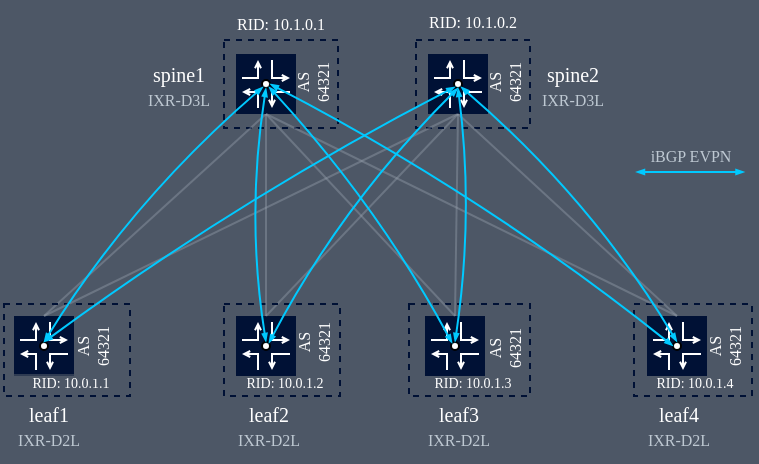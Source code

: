 <mxfile version="21.6.9" type="github">
  <diagram name="overlay ibgp evpn" id="vQ_CZGtZjFFo7zD5n146">
    <mxGraphModel dx="638" dy="346" grid="0" gridSize="2" guides="1" tooltips="1" connect="1" arrows="1" fold="1" page="1" pageScale="1" pageWidth="827" pageHeight="1169" background="#4D5766" math="0" shadow="0">
      <root>
        <mxCell id="mwT0r1Xhh7UKhmQyr-0J-0" />
        <mxCell id="mwT0r1Xhh7UKhmQyr-0J-1" parent="mwT0r1Xhh7UKhmQyr-0J-0" />
        <mxCell id="mwT0r1Xhh7UKhmQyr-0J-66" value="&lt;font face=&quot;Fira Code&quot; data-font-src=&quot;https://fonts.googleapis.com/css?family=Fira+Code&quot;&gt;AS 64321&lt;/font&gt;" style="rounded=0;whiteSpace=wrap;html=1;dashed=1;fillColor=#4D5766;fontFamily=Manrope;fontSource=https%3A%2F%2Ffonts.googleapis.com%2Fcss%3Ffamily%3DManrope;fontSize=8;fontColor=#FFFFFF;strokeColor=none;rotation=-90;" parent="mwT0r1Xhh7UKhmQyr-0J-1" vertex="1">
          <mxGeometry x="531" y="415" width="33" height="8" as="geometry" />
        </mxCell>
        <mxCell id="97hnSNOYw0HHCOYGKAI5-13" value="&lt;div style=&quot;font-size: 7px;&quot;&gt;&lt;div style=&quot;text-align: left&quot;&gt;&lt;span style=&quot;color: rgb(255 , 255 , 255)&quot;&gt;RID&lt;/span&gt;&lt;span style=&quot;color: rgb(255 , 255 , 255)&quot;&gt;: 10.0.1.3&lt;/span&gt;&lt;/div&gt;&lt;/div&gt;" style="text;html=1;align=center;verticalAlign=middle;resizable=0;points=[];autosize=1;fontSize=8;fontFamily=Fira Code;fontColor=#001135;fontSource=https%3A%2F%2Ffonts.googleapis.com%2Fcss%3Ffamily%3DFira%2BCode;connectable=0;rotation=0;fillColor=#4D5766;opacity=60;spacing=-3;" parent="mwT0r1Xhh7UKhmQyr-0J-1" vertex="1">
          <mxGeometry x="499.5" y="432" width="63" height="10" as="geometry" />
        </mxCell>
        <mxCell id="mwT0r1Xhh7UKhmQyr-0J-44" value="" style="rounded=0;whiteSpace=wrap;html=1;fontFamily=Manrope;fontSize=8;fontSource=https%3A%2F%2Ffonts.googleapis.com%2Fcss%3Ffamily%3DManrope;connectable=0;allowArrows=0;fillColor=none;dashed=1;strokeColor=#001135;" parent="mwT0r1Xhh7UKhmQyr-0J-1" vertex="1">
          <mxGeometry x="499.5" y="397" width="60.5" height="46" as="geometry" />
        </mxCell>
        <mxCell id="mwT0r1Xhh7UKhmQyr-0J-51" value="" style="group" parent="mwT0r1Xhh7UKhmQyr-0J-1" vertex="1" connectable="0">
          <mxGeometry x="507.5" y="403" width="30" height="30" as="geometry" />
        </mxCell>
        <mxCell id="mwT0r1Xhh7UKhmQyr-0J-52" value="" style="whiteSpace=wrap;html=1;aspect=fixed;fillColor=#001135;strokeColor=none;connectable=1;allowArrows=1;fontFamily=Manrope;fontSource=https%3A%2F%2Ffonts.googleapis.com%2Fcss%3Ffamily%3DManrope;" parent="mwT0r1Xhh7UKhmQyr-0J-51" vertex="1">
          <mxGeometry width="30" height="30" as="geometry" />
        </mxCell>
        <mxCell id="mwT0r1Xhh7UKhmQyr-0J-53" value="" style="endArrow=open;html=1;edgeStyle=orthogonalEdgeStyle;rounded=0;endFill=0;startSize=6;endSize=2;strokeColor=#FFFFFF;fontFamily=Manrope;fontSource=https%3A%2F%2Ffonts.googleapis.com%2Fcss%3Ffamily%3DManrope;" parent="mwT0r1Xhh7UKhmQyr-0J-51" edge="1">
          <mxGeometry width="50" height="50" as="geometry">
            <mxPoint x="3" y="12" as="sourcePoint" />
            <mxPoint x="11" y="3" as="targetPoint" />
            <Array as="points">
              <mxPoint x="11" y="12" />
            </Array>
          </mxGeometry>
        </mxCell>
        <mxCell id="mwT0r1Xhh7UKhmQyr-0J-54" value="" style="endArrow=open;html=1;edgeStyle=orthogonalEdgeStyle;rounded=0;endFill=0;startSize=6;endSize=2;strokeColor=#FFFFFF;fontFamily=Manrope;fontSource=https%3A%2F%2Ffonts.googleapis.com%2Fcss%3Ffamily%3DManrope;" parent="mwT0r1Xhh7UKhmQyr-0J-51" edge="1">
          <mxGeometry width="50" height="50" as="geometry">
            <mxPoint x="11" y="27" as="sourcePoint" />
            <mxPoint x="3" y="19" as="targetPoint" />
            <Array as="points">
              <mxPoint x="11" y="19" />
            </Array>
          </mxGeometry>
        </mxCell>
        <mxCell id="mwT0r1Xhh7UKhmQyr-0J-55" value="" style="endArrow=open;html=1;edgeStyle=orthogonalEdgeStyle;rounded=0;endFill=0;startSize=6;endSize=2;strokeColor=#FFFFFF;fontFamily=Manrope;fontSource=https%3A%2F%2Ffonts.googleapis.com%2Fcss%3Ffamily%3DManrope;" parent="mwT0r1Xhh7UKhmQyr-0J-51" edge="1">
          <mxGeometry width="50" height="50" as="geometry">
            <mxPoint x="18" y="3" as="sourcePoint" />
            <mxPoint x="27" y="12" as="targetPoint" />
            <Array as="points">
              <mxPoint x="18" y="12" />
            </Array>
          </mxGeometry>
        </mxCell>
        <mxCell id="mwT0r1Xhh7UKhmQyr-0J-56" value="" style="endArrow=open;html=1;edgeStyle=orthogonalEdgeStyle;rounded=0;endFill=0;startSize=6;endSize=2;strokeColor=#FFFFFF;fontFamily=Manrope;fontSource=https%3A%2F%2Ffonts.googleapis.com%2Fcss%3Ffamily%3DManrope;" parent="mwT0r1Xhh7UKhmQyr-0J-51" edge="1">
          <mxGeometry width="50" height="50" as="geometry">
            <mxPoint x="27" y="19" as="sourcePoint" />
            <mxPoint x="18" y="27" as="targetPoint" />
            <Array as="points">
              <mxPoint x="18" y="19" />
            </Array>
          </mxGeometry>
        </mxCell>
        <mxCell id="97hnSNOYw0HHCOYGKAI5-4" value="" style="ellipse;whiteSpace=wrap;html=1;" parent="mwT0r1Xhh7UKhmQyr-0J-51" vertex="1">
          <mxGeometry x="13" y="13" width="4" height="4" as="geometry" />
        </mxCell>
        <mxCell id="mwT0r1Xhh7UKhmQyr-0J-15" value="" style="group;fontFamily=Manrope;fontSource=https%3A%2F%2Ffonts.googleapis.com%2Fcss%3Ffamily%3DManrope;" parent="mwT0r1Xhh7UKhmQyr-0J-1" vertex="1" connectable="0">
          <mxGeometry x="413" y="403" width="55" height="38" as="geometry" />
        </mxCell>
        <mxCell id="97hnSNOYw0HHCOYGKAI5-7" value="&lt;div style=&quot;font-size: 7px;&quot;&gt;&lt;div style=&quot;text-align: left&quot;&gt;&lt;span style=&quot;color: rgb(255 , 255 , 255)&quot;&gt;RID&lt;/span&gt;&lt;span style=&quot;color: rgb(255 , 255 , 255)&quot;&gt;: 10.0.1.2&lt;/span&gt;&lt;/div&gt;&lt;/div&gt;" style="text;html=1;align=center;verticalAlign=middle;resizable=0;points=[];autosize=1;fontSize=8;fontFamily=Fira Code;fontColor=#001135;fontSource=https%3A%2F%2Ffonts.googleapis.com%2Fcss%3Ffamily%3DFira%2BCode;connectable=0;rotation=0;fillColor=#4D5766;opacity=60;spacing=-3;" parent="mwT0r1Xhh7UKhmQyr-0J-15" vertex="1">
          <mxGeometry x="-8" y="29" width="63" height="10" as="geometry" />
        </mxCell>
        <mxCell id="mwT0r1Xhh7UKhmQyr-0J-16" value="" style="whiteSpace=wrap;html=1;aspect=fixed;fillColor=#001135;strokeColor=none;connectable=1;allowArrows=1;fontFamily=Manrope;fontSource=https%3A%2F%2Ffonts.googleapis.com%2Fcss%3Ffamily%3DManrope;" parent="mwT0r1Xhh7UKhmQyr-0J-15" vertex="1">
          <mxGeometry width="30" height="30" as="geometry" />
        </mxCell>
        <mxCell id="mwT0r1Xhh7UKhmQyr-0J-17" value="" style="endArrow=open;html=1;edgeStyle=orthogonalEdgeStyle;rounded=0;endFill=0;startSize=6;endSize=2;strokeColor=#FFFFFF;fontFamily=Manrope;fontSource=https%3A%2F%2Ffonts.googleapis.com%2Fcss%3Ffamily%3DManrope;" parent="mwT0r1Xhh7UKhmQyr-0J-15" edge="1">
          <mxGeometry width="50" height="50" relative="1" as="geometry">
            <mxPoint x="3" y="12" as="sourcePoint" />
            <mxPoint x="11" y="3" as="targetPoint" />
            <Array as="points">
              <mxPoint x="11" y="12" />
            </Array>
          </mxGeometry>
        </mxCell>
        <mxCell id="mwT0r1Xhh7UKhmQyr-0J-18" value="" style="endArrow=open;html=1;edgeStyle=orthogonalEdgeStyle;rounded=0;endFill=0;startSize=6;endSize=2;strokeColor=#FFFFFF;fontFamily=Manrope;fontSource=https%3A%2F%2Ffonts.googleapis.com%2Fcss%3Ffamily%3DManrope;" parent="mwT0r1Xhh7UKhmQyr-0J-15" edge="1">
          <mxGeometry width="50" height="50" relative="1" as="geometry">
            <mxPoint x="11" y="27" as="sourcePoint" />
            <mxPoint x="3" y="19" as="targetPoint" />
            <Array as="points">
              <mxPoint x="11" y="19" />
            </Array>
          </mxGeometry>
        </mxCell>
        <mxCell id="mwT0r1Xhh7UKhmQyr-0J-19" value="" style="endArrow=open;html=1;edgeStyle=orthogonalEdgeStyle;rounded=0;endFill=0;startSize=6;endSize=2;strokeColor=#FFFFFF;fontFamily=Manrope;fontSource=https%3A%2F%2Ffonts.googleapis.com%2Fcss%3Ffamily%3DManrope;" parent="mwT0r1Xhh7UKhmQyr-0J-15" edge="1">
          <mxGeometry width="50" height="50" relative="1" as="geometry">
            <mxPoint x="18" y="3" as="sourcePoint" />
            <mxPoint x="27" y="12" as="targetPoint" />
            <Array as="points">
              <mxPoint x="18" y="12" />
            </Array>
          </mxGeometry>
        </mxCell>
        <mxCell id="mwT0r1Xhh7UKhmQyr-0J-20" value="" style="endArrow=open;html=1;edgeStyle=orthogonalEdgeStyle;rounded=0;endFill=0;startSize=6;endSize=2;strokeColor=#FFFFFF;fontFamily=Manrope;fontSource=https%3A%2F%2Ffonts.googleapis.com%2Fcss%3Ffamily%3DManrope;" parent="mwT0r1Xhh7UKhmQyr-0J-15" edge="1">
          <mxGeometry width="50" height="50" relative="1" as="geometry">
            <mxPoint x="27" y="19" as="sourcePoint" />
            <mxPoint x="18" y="27" as="targetPoint" />
            <Array as="points">
              <mxPoint x="18" y="19" />
            </Array>
          </mxGeometry>
        </mxCell>
        <mxCell id="97hnSNOYw0HHCOYGKAI5-3" value="" style="ellipse;whiteSpace=wrap;html=1;" parent="mwT0r1Xhh7UKhmQyr-0J-15" vertex="1">
          <mxGeometry x="13" y="13" width="4" height="4" as="geometry" />
        </mxCell>
        <mxCell id="mwT0r1Xhh7UKhmQyr-0J-21" value="" style="group" parent="mwT0r1Xhh7UKhmQyr-0J-1" vertex="1" connectable="0">
          <mxGeometry x="302" y="403" width="64" height="42" as="geometry" />
        </mxCell>
        <mxCell id="mwT0r1Xhh7UKhmQyr-0J-22" value="" style="whiteSpace=wrap;html=1;aspect=fixed;fillColor=#001135;strokeColor=none;connectable=1;allowArrows=1;fontFamily=Manrope;fontSource=https%3A%2F%2Ffonts.googleapis.com%2Fcss%3Ffamily%3DManrope;" parent="mwT0r1Xhh7UKhmQyr-0J-21" vertex="1">
          <mxGeometry width="30" height="30" as="geometry" />
        </mxCell>
        <mxCell id="mwT0r1Xhh7UKhmQyr-0J-63" value="&lt;div style=&quot;font-size: 7px;&quot;&gt;&lt;div style=&quot;text-align: left&quot;&gt;&lt;span style=&quot;color: rgb(255 , 255 , 255)&quot;&gt;RID&lt;/span&gt;&lt;span style=&quot;color: rgb(255 , 255 , 255)&quot;&gt;: 10.0.1.1&lt;/span&gt;&lt;/div&gt;&lt;/div&gt;" style="text;html=1;align=center;verticalAlign=middle;resizable=0;points=[];autosize=1;fontSize=8;fontFamily=Fira Code;fontColor=#001135;fontSource=https%3A%2F%2Ffonts.googleapis.com%2Fcss%3Ffamily%3DFira%2BCode;connectable=0;rotation=0;fillColor=#4D5766;opacity=60;spacing=-3;" parent="mwT0r1Xhh7UKhmQyr-0J-21" vertex="1">
          <mxGeometry x="-4" y="29" width="63" height="10" as="geometry" />
        </mxCell>
        <mxCell id="mwT0r1Xhh7UKhmQyr-0J-23" value="" style="endArrow=open;html=1;edgeStyle=orthogonalEdgeStyle;rounded=0;endFill=0;startSize=6;endSize=2;strokeColor=#FFFFFF;fontFamily=Manrope;fontSource=https%3A%2F%2Ffonts.googleapis.com%2Fcss%3Ffamily%3DManrope;" parent="mwT0r1Xhh7UKhmQyr-0J-21" edge="1">
          <mxGeometry width="50" height="50" as="geometry">
            <mxPoint x="3" y="12" as="sourcePoint" />
            <mxPoint x="11" y="3" as="targetPoint" />
            <Array as="points">
              <mxPoint x="11" y="12" />
            </Array>
          </mxGeometry>
        </mxCell>
        <mxCell id="mwT0r1Xhh7UKhmQyr-0J-24" value="" style="endArrow=open;html=1;edgeStyle=orthogonalEdgeStyle;rounded=0;endFill=0;startSize=6;endSize=2;strokeColor=#FFFFFF;fontFamily=Manrope;fontSource=https%3A%2F%2Ffonts.googleapis.com%2Fcss%3Ffamily%3DManrope;" parent="mwT0r1Xhh7UKhmQyr-0J-21" edge="1">
          <mxGeometry width="50" height="50" as="geometry">
            <mxPoint x="11" y="27" as="sourcePoint" />
            <mxPoint x="3" y="19" as="targetPoint" />
            <Array as="points">
              <mxPoint x="11" y="19" />
            </Array>
          </mxGeometry>
        </mxCell>
        <mxCell id="mwT0r1Xhh7UKhmQyr-0J-25" value="" style="endArrow=open;html=1;edgeStyle=orthogonalEdgeStyle;rounded=0;endFill=0;startSize=6;endSize=2;strokeColor=#FFFFFF;fontFamily=Manrope;fontSource=https%3A%2F%2Ffonts.googleapis.com%2Fcss%3Ffamily%3DManrope;" parent="mwT0r1Xhh7UKhmQyr-0J-21" edge="1">
          <mxGeometry width="50" height="50" as="geometry">
            <mxPoint x="18" y="3" as="sourcePoint" />
            <mxPoint x="27" y="12" as="targetPoint" />
            <Array as="points">
              <mxPoint x="18" y="12" />
            </Array>
          </mxGeometry>
        </mxCell>
        <mxCell id="mwT0r1Xhh7UKhmQyr-0J-26" value="" style="endArrow=open;html=1;edgeStyle=orthogonalEdgeStyle;rounded=0;endFill=0;startSize=6;endSize=2;strokeColor=#FFFFFF;fontFamily=Manrope;fontSource=https%3A%2F%2Ffonts.googleapis.com%2Fcss%3Ffamily%3DManrope;" parent="mwT0r1Xhh7UKhmQyr-0J-21" edge="1">
          <mxGeometry width="50" height="50" as="geometry">
            <mxPoint x="27" y="19" as="sourcePoint" />
            <mxPoint x="18" y="27" as="targetPoint" />
            <Array as="points">
              <mxPoint x="18" y="19" />
            </Array>
          </mxGeometry>
        </mxCell>
        <mxCell id="97hnSNOYw0HHCOYGKAI5-1" value="" style="ellipse;whiteSpace=wrap;html=1;" parent="mwT0r1Xhh7UKhmQyr-0J-21" vertex="1">
          <mxGeometry x="13" y="13" width="4" height="4" as="geometry" />
        </mxCell>
        <mxCell id="mwT0r1Xhh7UKhmQyr-0J-41" value="&lt;div style=&quot;text-align: left ; font-size: 8px&quot;&gt;&lt;span style=&quot;color: rgb(255 , 255 , 255)&quot;&gt;RID&lt;/span&gt;&lt;span style=&quot;color: rgb(255 , 255 , 255)&quot;&gt;: 10.1.0.2&lt;/span&gt;&lt;/div&gt;" style="text;html=1;align=center;verticalAlign=middle;resizable=0;points=[];autosize=1;fontSize=8;fontFamily=Fira Code;fontColor=#001135;fontSource=https%3A%2F%2Ffonts.googleapis.com%2Fcss%3Ffamily%3DFira%2BCode;connectable=0;rotation=0;fillColor=#4D5766;opacity=60;" parent="mwT0r1Xhh7UKhmQyr-0J-1" vertex="1">
          <mxGeometry x="491" y="245" width="80" height="22" as="geometry" />
        </mxCell>
        <mxCell id="mwT0r1Xhh7UKhmQyr-0J-31" value="&lt;div style=&quot;text-align: left ; font-size: 8px&quot;&gt;&lt;span style=&quot;color: rgb(255 , 255 , 255)&quot;&gt;RID&lt;/span&gt;&lt;span style=&quot;color: rgb(255 , 255 , 255)&quot;&gt;: 10.1.0.1&lt;/span&gt;&lt;/div&gt;" style="text;html=1;align=center;verticalAlign=middle;resizable=0;points=[];autosize=1;fontSize=8;fontFamily=Fira Code;fontColor=#001135;fontSource=https%3A%2F%2Ffonts.googleapis.com%2Fcss%3Ffamily%3DFira%2BCode;connectable=0;rotation=0;fillColor=#4D5766;opacity=60;" parent="mwT0r1Xhh7UKhmQyr-0J-1" vertex="1">
          <mxGeometry x="395" y="246" width="80" height="22" as="geometry" />
        </mxCell>
        <mxCell id="97hnSNOYw0HHCOYGKAI5-14" value="&lt;div style=&quot;font-size: 7px;&quot;&gt;&lt;div style=&quot;text-align: left&quot;&gt;&lt;span style=&quot;color: rgb(255 , 255 , 255)&quot;&gt;RID&lt;/span&gt;&lt;span style=&quot;color: rgb(255 , 255 , 255)&quot;&gt;: 10.0.1.4&lt;/span&gt;&lt;/div&gt;&lt;/div&gt;" style="text;html=1;align=center;verticalAlign=middle;resizable=0;points=[];autosize=1;fontSize=8;fontFamily=Fira Code;fontColor=#001135;fontSource=https%3A%2F%2Ffonts.googleapis.com%2Fcss%3Ffamily%3DFira%2BCode;connectable=0;rotation=0;fillColor=#4D5766;opacity=60;spacing=-3;" parent="mwT0r1Xhh7UKhmQyr-0J-1" vertex="1">
          <mxGeometry x="610.5" y="432" width="63" height="10" as="geometry" />
        </mxCell>
        <mxCell id="mwT0r1Xhh7UKhmQyr-0J-2" style="rounded=0;orthogonalLoop=1;jettySize=auto;html=1;exitX=0.5;exitY=0;exitDx=0;exitDy=0;entryX=0.5;entryY=1;entryDx=0;entryDy=0;startSize=6;endArrow=none;endFill=0;endSize=2;fontFamily=Manrope;fontSize=8;strokeColor=#98A2AE;fontSource=https%3A%2F%2Ffonts.googleapis.com%2Fcss%3Ffamily%3DManrope;opacity=40;" parent="mwT0r1Xhh7UKhmQyr-0J-1" source="mwT0r1Xhh7UKhmQyr-0J-16" target="mwT0r1Xhh7UKhmQyr-0J-34" edge="1">
          <mxGeometry relative="1" as="geometry">
            <mxPoint x="484" y="427" as="sourcePoint" />
            <mxPoint x="484" y="326" as="targetPoint" />
          </mxGeometry>
        </mxCell>
        <mxCell id="mwT0r1Xhh7UKhmQyr-0J-3" value="" style="rounded=0;whiteSpace=wrap;html=1;fontFamily=Manrope;fontSize=8;fontSource=https%3A%2F%2Ffonts.googleapis.com%2Fcss%3Ffamily%3DManrope;connectable=0;allowArrows=0;fillColor=none;dashed=1;strokeColor=#001135;" parent="mwT0r1Xhh7UKhmQyr-0J-1" vertex="1">
          <mxGeometry x="407" y="397" width="58" height="46" as="geometry" />
        </mxCell>
        <mxCell id="mwT0r1Xhh7UKhmQyr-0J-4" value="" style="rounded=0;whiteSpace=wrap;html=1;fontFamily=Manrope;fontSize=8;fontSource=https%3A%2F%2Ffonts.googleapis.com%2Fcss%3Ffamily%3DManrope;connectable=0;allowArrows=0;fillColor=none;dashed=1;strokeColor=#001135;" parent="mwT0r1Xhh7UKhmQyr-0J-1" vertex="1">
          <mxGeometry x="407" y="265" width="57" height="44" as="geometry" />
        </mxCell>
        <mxCell id="mwT0r1Xhh7UKhmQyr-0J-5" style="rounded=0;orthogonalLoop=1;jettySize=auto;html=1;exitX=0.5;exitY=0;exitDx=0;exitDy=0;startSize=6;endArrow=none;endFill=0;endSize=2;fontFamily=Manrope;fontSize=8;strokeColor=#98A2AE;fontSource=https%3A%2F%2Ffonts.googleapis.com%2Fcss%3Ffamily%3DManrope;entryX=0.5;entryY=1;entryDx=0;entryDy=0;opacity=40;" parent="mwT0r1Xhh7UKhmQyr-0J-1" source="mwT0r1Xhh7UKhmQyr-0J-22" target="mwT0r1Xhh7UKhmQyr-0J-7" edge="1">
          <mxGeometry relative="1" as="geometry">
            <mxPoint x="317" y="326" as="sourcePoint" />
            <mxPoint x="354" y="302" as="targetPoint" />
          </mxGeometry>
        </mxCell>
        <mxCell id="mwT0r1Xhh7UKhmQyr-0J-6" value="" style="group;fontFamily=Manrope;fontSource=https%3A%2F%2Ffonts.googleapis.com%2Fcss%3Ffamily%3DManrope;" parent="mwT0r1Xhh7UKhmQyr-0J-1" vertex="1" connectable="0">
          <mxGeometry x="413" y="272" width="30" height="30" as="geometry" />
        </mxCell>
        <mxCell id="mwT0r1Xhh7UKhmQyr-0J-7" value="" style="whiteSpace=wrap;html=1;aspect=fixed;fillColor=#001135;strokeColor=none;connectable=1;allowArrows=1;fontFamily=Manrope;fontSource=https%3A%2F%2Ffonts.googleapis.com%2Fcss%3Ffamily%3DManrope;" parent="mwT0r1Xhh7UKhmQyr-0J-6" vertex="1">
          <mxGeometry width="30" height="30" as="geometry" />
        </mxCell>
        <mxCell id="mwT0r1Xhh7UKhmQyr-0J-8" value="" style="endArrow=open;html=1;edgeStyle=orthogonalEdgeStyle;rounded=0;endFill=0;startSize=6;endSize=2;strokeColor=#FFFFFF;fontFamily=Manrope;fontSource=https%3A%2F%2Ffonts.googleapis.com%2Fcss%3Ffamily%3DManrope;" parent="mwT0r1Xhh7UKhmQyr-0J-6" edge="1">
          <mxGeometry width="50" height="50" relative="1" as="geometry">
            <mxPoint x="3" y="12" as="sourcePoint" />
            <mxPoint x="11" y="3" as="targetPoint" />
            <Array as="points">
              <mxPoint x="11" y="12" />
            </Array>
          </mxGeometry>
        </mxCell>
        <mxCell id="mwT0r1Xhh7UKhmQyr-0J-9" value="" style="endArrow=open;html=1;edgeStyle=orthogonalEdgeStyle;rounded=0;endFill=0;startSize=6;endSize=2;strokeColor=#FFFFFF;fontFamily=Manrope;fontSource=https%3A%2F%2Ffonts.googleapis.com%2Fcss%3Ffamily%3DManrope;" parent="mwT0r1Xhh7UKhmQyr-0J-6" edge="1">
          <mxGeometry width="50" height="50" relative="1" as="geometry">
            <mxPoint x="11" y="27" as="sourcePoint" />
            <mxPoint x="3" y="19" as="targetPoint" />
            <Array as="points">
              <mxPoint x="11" y="19" />
            </Array>
          </mxGeometry>
        </mxCell>
        <mxCell id="mwT0r1Xhh7UKhmQyr-0J-10" value="" style="endArrow=open;html=1;edgeStyle=orthogonalEdgeStyle;rounded=0;endFill=0;startSize=6;endSize=2;strokeColor=#FFFFFF;fontFamily=Manrope;fontSource=https%3A%2F%2Ffonts.googleapis.com%2Fcss%3Ffamily%3DManrope;" parent="mwT0r1Xhh7UKhmQyr-0J-6" edge="1">
          <mxGeometry width="50" height="50" relative="1" as="geometry">
            <mxPoint x="18" y="3" as="sourcePoint" />
            <mxPoint x="27" y="12" as="targetPoint" />
            <Array as="points">
              <mxPoint x="18" y="12" />
            </Array>
          </mxGeometry>
        </mxCell>
        <mxCell id="mwT0r1Xhh7UKhmQyr-0J-11" value="" style="endArrow=open;html=1;edgeStyle=orthogonalEdgeStyle;rounded=0;endFill=0;startSize=6;endSize=2;strokeColor=#FFFFFF;fontFamily=Manrope;fontSource=https%3A%2F%2Ffonts.googleapis.com%2Fcss%3Ffamily%3DManrope;" parent="mwT0r1Xhh7UKhmQyr-0J-6" edge="1">
          <mxGeometry width="50" height="50" relative="1" as="geometry">
            <mxPoint x="27" y="19" as="sourcePoint" />
            <mxPoint x="18" y="27" as="targetPoint" />
            <Array as="points">
              <mxPoint x="18" y="19" />
            </Array>
          </mxGeometry>
        </mxCell>
        <mxCell id="97hnSNOYw0HHCOYGKAI5-0" value="" style="ellipse;whiteSpace=wrap;html=1;" parent="mwT0r1Xhh7UKhmQyr-0J-6" vertex="1">
          <mxGeometry x="13" y="13" width="4" height="4" as="geometry" />
        </mxCell>
        <mxCell id="mwT0r1Xhh7UKhmQyr-0J-12" style="rounded=0;orthogonalLoop=1;jettySize=auto;html=1;exitX=0.5;exitY=0;exitDx=0;exitDy=0;entryX=0.5;entryY=1;entryDx=0;entryDy=0;startSize=6;endArrow=none;endFill=0;endSize=2;fontFamily=Manrope;fontSize=8;strokeColor=#98A2AE;fontSource=https%3A%2F%2Ffonts.googleapis.com%2Fcss%3Ffamily%3DManrope;opacity=40;" parent="mwT0r1Xhh7UKhmQyr-0J-1" source="mwT0r1Xhh7UKhmQyr-0J-16" target="mwT0r1Xhh7UKhmQyr-0J-7" edge="1">
          <mxGeometry relative="1" as="geometry">
            <mxPoint x="319" y="328" as="sourcePoint" />
            <mxPoint x="341" y="304" as="targetPoint" />
          </mxGeometry>
        </mxCell>
        <mxCell id="mwT0r1Xhh7UKhmQyr-0J-13" value="&lt;font&gt;leaf1&lt;br&gt;&lt;font style=&quot;font-size: 8px&quot; color=&quot;#bec8d2&quot;&gt;IXR-D2L&lt;/font&gt;&lt;br&gt;&lt;/font&gt;" style="text;html=1;align=center;verticalAlign=middle;resizable=0;points=[];autosize=1;fontSize=10;fontFamily=Manrope;fontStyle=0;fontColor=#FFFFFF;" parent="mwT0r1Xhh7UKhmQyr-0J-1" vertex="1">
          <mxGeometry x="295" y="440" width="47" height="36" as="geometry" />
        </mxCell>
        <mxCell id="mwT0r1Xhh7UKhmQyr-0J-14" value="" style="rounded=0;whiteSpace=wrap;html=1;fontFamily=Manrope;fontSize=8;fontSource=https%3A%2F%2Ffonts.googleapis.com%2Fcss%3Ffamily%3DManrope;connectable=0;allowArrows=0;fillColor=none;dashed=1;strokeColor=#001135;" parent="mwT0r1Xhh7UKhmQyr-0J-1" vertex="1">
          <mxGeometry x="297" y="397" width="63" height="46" as="geometry" />
        </mxCell>
        <mxCell id="mwT0r1Xhh7UKhmQyr-0J-27" value="&lt;font face=&quot;Fira Code&quot; data-font-src=&quot;https://fonts.googleapis.com/css?family=Fira+Code&quot;&gt;AS 64321&lt;/font&gt;" style="rounded=0;whiteSpace=wrap;html=1;dashed=1;fillColor=#4D5766;fontFamily=Manrope;fontSource=https%3A%2F%2Ffonts.googleapis.com%2Fcss%3Ffamily%3DManrope;fontSize=8;fontColor=#FFFFFF;strokeColor=none;rotation=-90;" parent="mwT0r1Xhh7UKhmQyr-0J-1" vertex="1">
          <mxGeometry x="325" y="414" width="33" height="8" as="geometry" />
        </mxCell>
        <mxCell id="mwT0r1Xhh7UKhmQyr-0J-28" value="&lt;font face=&quot;Fira Code&quot; data-font-src=&quot;https://fonts.googleapis.com/css?family=Fira+Code&quot;&gt;AS 64321&lt;/font&gt;" style="rounded=0;whiteSpace=wrap;html=1;dashed=1;fillColor=#4D5766;fontFamily=Manrope;fontSource=https%3A%2F%2Ffonts.googleapis.com%2Fcss%3Ffamily%3DManrope;fontSize=8;fontColor=#FFFFFF;strokeColor=none;rotation=-90;" parent="mwT0r1Xhh7UKhmQyr-0J-1" vertex="1">
          <mxGeometry x="435" y="282" width="33" height="8" as="geometry" />
        </mxCell>
        <mxCell id="mwT0r1Xhh7UKhmQyr-0J-29" value="&lt;font&gt;leaf2&lt;br&gt;&lt;font style=&quot;font-size: 8px&quot; color=&quot;#bec8d2&quot;&gt;IXR-D2L&lt;/font&gt;&lt;br&gt;&lt;/font&gt;" style="text;html=1;align=center;verticalAlign=middle;resizable=0;points=[];autosize=1;fontSize=10;fontFamily=Manrope;fontStyle=0;fontColor=#FFFFFF;" parent="mwT0r1Xhh7UKhmQyr-0J-1" vertex="1">
          <mxGeometry x="405" y="440" width="47" height="36" as="geometry" />
        </mxCell>
        <mxCell id="mwT0r1Xhh7UKhmQyr-0J-30" value="&lt;font&gt;spine1&lt;br&gt;&lt;span style=&quot;color: rgb(190 , 200 , 210)&quot;&gt;&lt;font style=&quot;font-size: 8px&quot;&gt;IXR-D3L&lt;/font&gt;&lt;/span&gt;&lt;br&gt;&lt;/font&gt;" style="text;html=1;align=center;verticalAlign=middle;resizable=0;points=[];autosize=1;fontSize=10;fontFamily=Manrope;fontStyle=0;fontColor=#FFFFFF;connectable=0;" parent="mwT0r1Xhh7UKhmQyr-0J-1" vertex="1">
          <mxGeometry x="360" y="270" width="47" height="36" as="geometry" />
        </mxCell>
        <mxCell id="mwT0r1Xhh7UKhmQyr-0J-32" value="" style="rounded=0;whiteSpace=wrap;html=1;fontFamily=Manrope;fontSize=8;fontSource=https%3A%2F%2Ffonts.googleapis.com%2Fcss%3Ffamily%3DManrope;connectable=0;allowArrows=0;fillColor=none;dashed=1;strokeColor=#001135;" parent="mwT0r1Xhh7UKhmQyr-0J-1" vertex="1">
          <mxGeometry x="503" y="265" width="57" height="44" as="geometry" />
        </mxCell>
        <mxCell id="mwT0r1Xhh7UKhmQyr-0J-33" value="" style="group;fontFamily=Manrope;fontSource=https%3A%2F%2Ffonts.googleapis.com%2Fcss%3Ffamily%3DManrope;" parent="mwT0r1Xhh7UKhmQyr-0J-1" vertex="1" connectable="0">
          <mxGeometry x="509" y="272" width="30" height="30" as="geometry" />
        </mxCell>
        <mxCell id="mwT0r1Xhh7UKhmQyr-0J-34" value="" style="whiteSpace=wrap;html=1;aspect=fixed;fillColor=#001135;strokeColor=none;connectable=1;allowArrows=1;fontFamily=Manrope;fontSource=https%3A%2F%2Ffonts.googleapis.com%2Fcss%3Ffamily%3DManrope;" parent="mwT0r1Xhh7UKhmQyr-0J-33" vertex="1">
          <mxGeometry width="30" height="30" as="geometry" />
        </mxCell>
        <mxCell id="mwT0r1Xhh7UKhmQyr-0J-35" value="" style="endArrow=open;html=1;edgeStyle=orthogonalEdgeStyle;rounded=0;endFill=0;startSize=6;endSize=2;strokeColor=#FFFFFF;fontFamily=Manrope;fontSource=https%3A%2F%2Ffonts.googleapis.com%2Fcss%3Ffamily%3DManrope;" parent="mwT0r1Xhh7UKhmQyr-0J-33" edge="1">
          <mxGeometry width="50" height="50" relative="1" as="geometry">
            <mxPoint x="3" y="12" as="sourcePoint" />
            <mxPoint x="11" y="3" as="targetPoint" />
            <Array as="points">
              <mxPoint x="11" y="12" />
            </Array>
          </mxGeometry>
        </mxCell>
        <mxCell id="mwT0r1Xhh7UKhmQyr-0J-36" value="" style="endArrow=open;html=1;edgeStyle=orthogonalEdgeStyle;rounded=0;endFill=0;startSize=6;endSize=2;strokeColor=#FFFFFF;fontFamily=Manrope;fontSource=https%3A%2F%2Ffonts.googleapis.com%2Fcss%3Ffamily%3DManrope;" parent="mwT0r1Xhh7UKhmQyr-0J-33" edge="1">
          <mxGeometry width="50" height="50" relative="1" as="geometry">
            <mxPoint x="11" y="27" as="sourcePoint" />
            <mxPoint x="3" y="19" as="targetPoint" />
            <Array as="points">
              <mxPoint x="11" y="19" />
            </Array>
          </mxGeometry>
        </mxCell>
        <mxCell id="mwT0r1Xhh7UKhmQyr-0J-37" value="" style="endArrow=open;html=1;edgeStyle=orthogonalEdgeStyle;rounded=0;endFill=0;startSize=6;endSize=2;strokeColor=#FFFFFF;fontFamily=Manrope;fontSource=https%3A%2F%2Ffonts.googleapis.com%2Fcss%3Ffamily%3DManrope;" parent="mwT0r1Xhh7UKhmQyr-0J-33" edge="1">
          <mxGeometry width="50" height="50" relative="1" as="geometry">
            <mxPoint x="18" y="3" as="sourcePoint" />
            <mxPoint x="27" y="12" as="targetPoint" />
            <Array as="points">
              <mxPoint x="18" y="12" />
            </Array>
          </mxGeometry>
        </mxCell>
        <mxCell id="mwT0r1Xhh7UKhmQyr-0J-38" value="" style="endArrow=open;html=1;edgeStyle=orthogonalEdgeStyle;rounded=0;endFill=0;startSize=6;endSize=2;strokeColor=#FFFFFF;fontFamily=Manrope;fontSource=https%3A%2F%2Ffonts.googleapis.com%2Fcss%3Ffamily%3DManrope;" parent="mwT0r1Xhh7UKhmQyr-0J-33" edge="1">
          <mxGeometry width="50" height="50" relative="1" as="geometry">
            <mxPoint x="27" y="19" as="sourcePoint" />
            <mxPoint x="18" y="27" as="targetPoint" />
            <Array as="points">
              <mxPoint x="18" y="19" />
            </Array>
          </mxGeometry>
        </mxCell>
        <mxCell id="97hnSNOYw0HHCOYGKAI5-6" value="" style="ellipse;whiteSpace=wrap;html=1;" parent="mwT0r1Xhh7UKhmQyr-0J-33" vertex="1">
          <mxGeometry x="13" y="13" width="4" height="4" as="geometry" />
        </mxCell>
        <mxCell id="mwT0r1Xhh7UKhmQyr-0J-39" value="&lt;font face=&quot;Fira Code&quot; data-font-src=&quot;https://fonts.googleapis.com/css?family=Fira+Code&quot;&gt;AS 64321&lt;/font&gt;" style="rounded=0;whiteSpace=wrap;html=1;dashed=1;fillColor=#4D5766;fontFamily=Manrope;fontSource=https%3A%2F%2Ffonts.googleapis.com%2Fcss%3Ffamily%3DManrope;fontSize=8;fontColor=#FFFFFF;strokeColor=none;rotation=-90;" parent="mwT0r1Xhh7UKhmQyr-0J-1" vertex="1">
          <mxGeometry x="531" y="282" width="33" height="8" as="geometry" />
        </mxCell>
        <mxCell id="mwT0r1Xhh7UKhmQyr-0J-40" value="&lt;font&gt;spine2&lt;br&gt;&lt;span style=&quot;color: rgb(190 , 200 , 210)&quot;&gt;&lt;font style=&quot;font-size: 8px&quot;&gt;IXR-D3L&lt;/font&gt;&lt;/span&gt;&lt;br&gt;&lt;/font&gt;" style="text;html=1;align=center;verticalAlign=middle;resizable=0;points=[];autosize=1;fontSize=10;fontFamily=Manrope;fontStyle=0;fontColor=#FFFFFF;connectable=0;" parent="mwT0r1Xhh7UKhmQyr-0J-1" vertex="1">
          <mxGeometry x="556" y="269.5" width="49" height="36" as="geometry" />
        </mxCell>
        <mxCell id="mwT0r1Xhh7UKhmQyr-0J-42" value="" style="rounded=0;whiteSpace=wrap;html=1;fontFamily=Manrope;fontSize=8;fontSource=https%3A%2F%2Ffonts.googleapis.com%2Fcss%3Ffamily%3DManrope;connectable=0;allowArrows=0;fillColor=none;dashed=1;strokeColor=#001135;" parent="mwT0r1Xhh7UKhmQyr-0J-1" vertex="1">
          <mxGeometry x="612" y="397" width="59" height="46" as="geometry" />
        </mxCell>
        <mxCell id="mwT0r1Xhh7UKhmQyr-0J-43" value="&lt;font&gt;leaf3&lt;br&gt;&lt;font style=&quot;font-size: 8px&quot; color=&quot;#bec8d2&quot;&gt;IXR-D2L&lt;/font&gt;&lt;br&gt;&lt;/font&gt;" style="text;html=1;align=center;verticalAlign=middle;resizable=0;points=[];autosize=1;fontSize=10;fontFamily=Manrope;fontStyle=0;fontColor=#FFFFFF;" parent="mwT0r1Xhh7UKhmQyr-0J-1" vertex="1">
          <mxGeometry x="500.5" y="440" width="47" height="36" as="geometry" />
        </mxCell>
        <mxCell id="mwT0r1Xhh7UKhmQyr-0J-45" value="" style="group;fontFamily=Manrope;fontSource=https%3A%2F%2Ffonts.googleapis.com%2Fcss%3Ffamily%3DManrope;" parent="mwT0r1Xhh7UKhmQyr-0J-1" vertex="1" connectable="0">
          <mxGeometry x="618.5" y="403" width="30" height="30" as="geometry" />
        </mxCell>
        <mxCell id="mwT0r1Xhh7UKhmQyr-0J-46" value="" style="whiteSpace=wrap;html=1;aspect=fixed;fillColor=#001135;strokeColor=none;connectable=1;allowArrows=1;fontFamily=Manrope;fontSource=https%3A%2F%2Ffonts.googleapis.com%2Fcss%3Ffamily%3DManrope;" parent="mwT0r1Xhh7UKhmQyr-0J-45" vertex="1">
          <mxGeometry width="30" height="30" as="geometry" />
        </mxCell>
        <mxCell id="mwT0r1Xhh7UKhmQyr-0J-47" value="" style="endArrow=open;html=1;edgeStyle=orthogonalEdgeStyle;rounded=0;endFill=0;startSize=6;endSize=2;strokeColor=#FFFFFF;fontFamily=Manrope;fontSource=https%3A%2F%2Ffonts.googleapis.com%2Fcss%3Ffamily%3DManrope;" parent="mwT0r1Xhh7UKhmQyr-0J-45" edge="1">
          <mxGeometry width="50" height="50" relative="1" as="geometry">
            <mxPoint x="3" y="12" as="sourcePoint" />
            <mxPoint x="11" y="3" as="targetPoint" />
            <Array as="points">
              <mxPoint x="11" y="12" />
            </Array>
          </mxGeometry>
        </mxCell>
        <mxCell id="mwT0r1Xhh7UKhmQyr-0J-48" value="" style="endArrow=open;html=1;edgeStyle=orthogonalEdgeStyle;rounded=0;endFill=0;startSize=6;endSize=2;strokeColor=#FFFFFF;fontFamily=Manrope;fontSource=https%3A%2F%2Ffonts.googleapis.com%2Fcss%3Ffamily%3DManrope;" parent="mwT0r1Xhh7UKhmQyr-0J-45" edge="1">
          <mxGeometry width="50" height="50" relative="1" as="geometry">
            <mxPoint x="11" y="27" as="sourcePoint" />
            <mxPoint x="3" y="19" as="targetPoint" />
            <Array as="points">
              <mxPoint x="11" y="19" />
            </Array>
          </mxGeometry>
        </mxCell>
        <mxCell id="mwT0r1Xhh7UKhmQyr-0J-49" value="" style="endArrow=open;html=1;edgeStyle=orthogonalEdgeStyle;rounded=0;endFill=0;startSize=6;endSize=2;strokeColor=#FFFFFF;fontFamily=Manrope;fontSource=https%3A%2F%2Ffonts.googleapis.com%2Fcss%3Ffamily%3DManrope;" parent="mwT0r1Xhh7UKhmQyr-0J-45" edge="1">
          <mxGeometry width="50" height="50" relative="1" as="geometry">
            <mxPoint x="18" y="3" as="sourcePoint" />
            <mxPoint x="27" y="12" as="targetPoint" />
            <Array as="points">
              <mxPoint x="18" y="12" />
            </Array>
          </mxGeometry>
        </mxCell>
        <mxCell id="mwT0r1Xhh7UKhmQyr-0J-50" value="" style="endArrow=open;html=1;edgeStyle=orthogonalEdgeStyle;rounded=0;endFill=0;startSize=6;endSize=2;strokeColor=#FFFFFF;fontFamily=Manrope;fontSource=https%3A%2F%2Ffonts.googleapis.com%2Fcss%3Ffamily%3DManrope;" parent="mwT0r1Xhh7UKhmQyr-0J-45" edge="1">
          <mxGeometry width="50" height="50" relative="1" as="geometry">
            <mxPoint x="27" y="19" as="sourcePoint" />
            <mxPoint x="18" y="27" as="targetPoint" />
            <Array as="points">
              <mxPoint x="18" y="19" />
            </Array>
          </mxGeometry>
        </mxCell>
        <mxCell id="97hnSNOYw0HHCOYGKAI5-5" value="" style="ellipse;whiteSpace=wrap;html=1;" parent="mwT0r1Xhh7UKhmQyr-0J-45" vertex="1">
          <mxGeometry x="13" y="13" width="4" height="4" as="geometry" />
        </mxCell>
        <mxCell id="mwT0r1Xhh7UKhmQyr-0J-57" value="&lt;font&gt;leaf4&lt;br&gt;&lt;font style=&quot;font-size: 8px&quot; color=&quot;#bec8d2&quot;&gt;IXR-D2L&lt;/font&gt;&lt;br&gt;&lt;/font&gt;" style="text;html=1;align=center;verticalAlign=middle;resizable=0;points=[];autosize=1;fontSize=10;fontFamily=Manrope;fontStyle=0;fontColor=#FFFFFF;" parent="mwT0r1Xhh7UKhmQyr-0J-1" vertex="1">
          <mxGeometry x="610.5" y="440" width="47" height="36" as="geometry" />
        </mxCell>
        <mxCell id="mwT0r1Xhh7UKhmQyr-0J-58" style="rounded=0;orthogonalLoop=1;jettySize=auto;html=1;exitX=0.5;exitY=0;exitDx=0;exitDy=0;entryX=0.5;entryY=1;entryDx=0;entryDy=0;startSize=6;endArrow=none;endFill=0;endSize=2;fontFamily=Manrope;fontSize=8;strokeColor=#98A2AE;fontSource=https%3A%2F%2Ffonts.googleapis.com%2Fcss%3Ffamily%3DManrope;opacity=40;" parent="mwT0r1Xhh7UKhmQyr-0J-1" source="mwT0r1Xhh7UKhmQyr-0J-52" target="mwT0r1Xhh7UKhmQyr-0J-34" edge="1">
          <mxGeometry relative="1" as="geometry">
            <mxPoint x="460" y="407" as="sourcePoint" />
            <mxPoint x="556" y="306" as="targetPoint" />
          </mxGeometry>
        </mxCell>
        <mxCell id="mwT0r1Xhh7UKhmQyr-0J-59" style="rounded=0;orthogonalLoop=1;jettySize=auto;html=1;exitX=0.5;exitY=0;exitDx=0;exitDy=0;entryX=0.5;entryY=1;entryDx=0;entryDy=0;startSize=6;endArrow=none;endFill=0;endSize=2;fontFamily=Manrope;fontSize=8;strokeColor=#98A2AE;fontSource=https%3A%2F%2Ffonts.googleapis.com%2Fcss%3Ffamily%3DManrope;opacity=40;" parent="mwT0r1Xhh7UKhmQyr-0J-1" source="mwT0r1Xhh7UKhmQyr-0J-46" target="mwT0r1Xhh7UKhmQyr-0J-34" edge="1">
          <mxGeometry relative="1" as="geometry">
            <mxPoint x="545.5" y="414" as="sourcePoint" />
            <mxPoint x="547.5" y="313" as="targetPoint" />
          </mxGeometry>
        </mxCell>
        <mxCell id="mwT0r1Xhh7UKhmQyr-0J-60" style="rounded=0;orthogonalLoop=1;jettySize=auto;html=1;startSize=6;endArrow=none;endFill=0;endSize=2;fontFamily=Manrope;fontSize=8;strokeColor=#98A2AE;fontSource=https%3A%2F%2Ffonts.googleapis.com%2Fcss%3Ffamily%3DManrope;entryX=0.5;entryY=1;entryDx=0;entryDy=0;exitX=0.5;exitY=0;exitDx=0;exitDy=0;opacity=40;" parent="mwT0r1Xhh7UKhmQyr-0J-1" source="mwT0r1Xhh7UKhmQyr-0J-22" target="mwT0r1Xhh7UKhmQyr-0J-34" edge="1">
          <mxGeometry relative="1" as="geometry">
            <mxPoint x="358" y="391" as="sourcePoint" />
            <mxPoint x="514" y="325" as="targetPoint" />
          </mxGeometry>
        </mxCell>
        <mxCell id="mwT0r1Xhh7UKhmQyr-0J-61" style="rounded=0;orthogonalLoop=1;jettySize=auto;html=1;exitX=0.5;exitY=0;exitDx=0;exitDy=0;entryX=0.5;entryY=1;entryDx=0;entryDy=0;startSize=6;endArrow=none;endFill=0;endSize=2;fontFamily=Manrope;fontSize=8;strokeColor=#98A2AE;fontSource=https%3A%2F%2Ffonts.googleapis.com%2Fcss%3Ffamily%3DManrope;opacity=40;" parent="mwT0r1Xhh7UKhmQyr-0J-1" source="mwT0r1Xhh7UKhmQyr-0J-46" target="mwT0r1Xhh7UKhmQyr-0J-7" edge="1">
          <mxGeometry relative="1" as="geometry">
            <mxPoint x="648.5" y="358" as="sourcePoint" />
            <mxPoint x="648.5" y="257" as="targetPoint" />
          </mxGeometry>
        </mxCell>
        <mxCell id="mwT0r1Xhh7UKhmQyr-0J-62" style="rounded=0;orthogonalLoop=1;jettySize=auto;html=1;exitX=0.5;exitY=0;exitDx=0;exitDy=0;entryX=0.5;entryY=1;entryDx=0;entryDy=0;startSize=6;endArrow=none;endFill=0;endSize=2;fontFamily=Manrope;fontSize=8;strokeColor=#98A2AE;fontSource=https%3A%2F%2Ffonts.googleapis.com%2Fcss%3Ffamily%3DManrope;opacity=40;" parent="mwT0r1Xhh7UKhmQyr-0J-1" source="mwT0r1Xhh7UKhmQyr-0J-52" target="mwT0r1Xhh7UKhmQyr-0J-7" edge="1">
          <mxGeometry relative="1" as="geometry">
            <mxPoint x="487" y="371" as="sourcePoint" />
            <mxPoint x="487" y="270" as="targetPoint" />
          </mxGeometry>
        </mxCell>
        <mxCell id="mwT0r1Xhh7UKhmQyr-0J-65" value="&lt;font face=&quot;Fira Code&quot; data-font-src=&quot;https://fonts.googleapis.com/css?family=Fira+Code&quot;&gt;AS 64321&lt;/font&gt;" style="rounded=0;whiteSpace=wrap;html=1;dashed=1;fillColor=#4D5766;fontFamily=Manrope;fontSource=https%3A%2F%2Ffonts.googleapis.com%2Fcss%3Ffamily%3DManrope;fontSize=8;fontColor=#FFFFFF;strokeColor=none;rotation=-90;spacing=2;" parent="mwT0r1Xhh7UKhmQyr-0J-1" vertex="1">
          <mxGeometry x="437.5" y="412.5" width="28" height="8" as="geometry" />
        </mxCell>
        <mxCell id="mwT0r1Xhh7UKhmQyr-0J-67" value="&lt;font face=&quot;Fira Code&quot; data-font-src=&quot;https://fonts.googleapis.com/css?family=Fira+Code&quot;&gt;AS 64321&lt;/font&gt;" style="rounded=0;whiteSpace=wrap;html=1;dashed=1;fillColor=#4D5766;fontFamily=Manrope;fontSource=https%3A%2F%2Ffonts.googleapis.com%2Fcss%3Ffamily%3DManrope;fontSize=8;fontColor=#FFFFFF;strokeColor=none;rotation=-90;" parent="mwT0r1Xhh7UKhmQyr-0J-1" vertex="1">
          <mxGeometry x="641" y="414" width="33" height="8" as="geometry" />
        </mxCell>
        <mxCell id="mwT0r1Xhh7UKhmQyr-0J-70" style="orthogonalLoop=1;jettySize=auto;html=1;startSize=2;endArrow=blockThin;endFill=1;endSize=2;fontFamily=Manrope;fontSize=8;fontSource=https%3A%2F%2Ffonts.googleapis.com%2Fcss%3Ffamily%3DManrope;startArrow=blockThin;startFill=1;strokeColor=#00C9FF;entryX=1;entryY=0.5;entryDx=0;entryDy=0;exitX=0;exitY=0.5;exitDx=0;exitDy=0;curved=1;" parent="mwT0r1Xhh7UKhmQyr-0J-1" source="97hnSNOYw0HHCOYGKAI5-5" target="97hnSNOYw0HHCOYGKAI5-0" edge="1">
          <mxGeometry relative="1" as="geometry">
            <mxPoint x="601" y="387" as="sourcePoint" />
            <mxPoint x="472" y="323" as="targetPoint" />
            <Array as="points">
              <mxPoint x="536" y="342" />
            </Array>
          </mxGeometry>
        </mxCell>
        <mxCell id="mwT0r1Xhh7UKhmQyr-0J-71" style="orthogonalLoop=1;jettySize=auto;html=1;startSize=2;endArrow=blockThin;endFill=1;endSize=2;fontFamily=Manrope;fontSize=8;fontSource=https%3A%2F%2Ffonts.googleapis.com%2Fcss%3Ffamily%3DManrope;startArrow=blockThin;startFill=1;strokeColor=#00C9FF;entryX=0.5;entryY=1;entryDx=0;entryDy=0;exitX=0.5;exitY=0;exitDx=0;exitDy=0;curved=1;" parent="mwT0r1Xhh7UKhmQyr-0J-1" source="97hnSNOYw0HHCOYGKAI5-4" target="97hnSNOYw0HHCOYGKAI5-6" edge="1">
          <mxGeometry relative="1" as="geometry">
            <mxPoint x="522" y="386" as="sourcePoint" />
            <mxPoint x="523" y="326" as="targetPoint" />
            <Array as="points">
              <mxPoint x="532" y="352" />
            </Array>
          </mxGeometry>
        </mxCell>
        <mxCell id="mwT0r1Xhh7UKhmQyr-0J-72" value="&lt;div style=&quot;font-size: 8px;&quot;&gt;&lt;font style=&quot;font-size: 8px;&quot;&gt;iBGP EVPN&lt;/font&gt;&lt;/div&gt;" style="text;html=1;align=center;verticalAlign=middle;resizable=0;points=[];autosize=1;fontSize=8;fontFamily=Fira Code;fontSource=https%3A%2F%2Ffonts.googleapis.com%2Fcss%3Ffamily%3DFira%2BCode;connectable=0;rotation=0;fillColor=#4D5766;fontColor=#BEC8D2;spacing=-4;" parent="mwT0r1Xhh7UKhmQyr-0J-1" vertex="1">
          <mxGeometry x="615" y="318" width="49" height="10" as="geometry" />
        </mxCell>
        <mxCell id="mwT0r1Xhh7UKhmQyr-0J-73" style="rounded=0;orthogonalLoop=1;jettySize=auto;html=1;startSize=2;endArrow=blockThin;endFill=1;endSize=2;fontFamily=Manrope;fontSize=8;fontSource=https%3A%2F%2Ffonts.googleapis.com%2Fcss%3Ffamily%3DManrope;startArrow=blockThin;startFill=1;strokeColor=#00C9FF;" parent="mwT0r1Xhh7UKhmQyr-0J-1" edge="1">
          <mxGeometry relative="1" as="geometry">
            <mxPoint x="667.25" y="331" as="sourcePoint" />
            <mxPoint x="613" y="331" as="targetPoint" />
          </mxGeometry>
        </mxCell>
        <mxCell id="mwT0r1Xhh7UKhmQyr-0J-74" style="orthogonalLoop=1;jettySize=auto;html=1;exitX=0.5;exitY=0;exitDx=0;exitDy=0;startSize=2;endArrow=blockThin;endFill=1;endSize=2;fontFamily=Manrope;fontSize=8;strokeColor=#00C9FF;fontSource=https%3A%2F%2Ffonts.googleapis.com%2Fcss%3Ffamily%3DManrope;jumpSize=5;movable=1;resizable=1;rotatable=1;deletable=1;editable=1;locked=0;connectable=1;startArrow=blockThin;startFill=1;entryX=1;entryY=1;entryDx=0;entryDy=0;curved=1;" parent="mwT0r1Xhh7UKhmQyr-0J-1" source="97hnSNOYw0HHCOYGKAI5-5" target="97hnSNOYw0HHCOYGKAI5-6" edge="1">
          <mxGeometry relative="1" as="geometry">
            <mxPoint x="609.5" y="380" as="sourcePoint" />
            <mxPoint x="551.5" y="326.5" as="targetPoint" />
            <Array as="points">
              <mxPoint x="591" y="345" />
            </Array>
          </mxGeometry>
        </mxCell>
        <mxCell id="mwT0r1Xhh7UKhmQyr-0J-78" style="orthogonalLoop=1;jettySize=auto;html=1;startSize=2;endArrow=blockThin;endFill=1;endSize=2;fontFamily=Manrope;fontSize=8;fontSource=https%3A%2F%2Ffonts.googleapis.com%2Fcss%3Ffamily%3DManrope;startArrow=blockThin;startFill=1;strokeColor=#00C9FF;exitX=1;exitY=0;exitDx=0;exitDy=0;entryX=0.5;entryY=1;entryDx=0;entryDy=0;curved=1;" parent="mwT0r1Xhh7UKhmQyr-0J-1" source="97hnSNOYw0HHCOYGKAI5-3" target="97hnSNOYw0HHCOYGKAI5-6" edge="1">
          <mxGeometry relative="1" as="geometry">
            <mxPoint x="443" y="387.5" as="sourcePoint" />
            <mxPoint x="500" y="327" as="targetPoint" />
            <Array as="points">
              <mxPoint x="466" y="347" />
            </Array>
          </mxGeometry>
        </mxCell>
        <mxCell id="mwT0r1Xhh7UKhmQyr-0J-80" style="orthogonalLoop=1;jettySize=auto;html=1;startSize=2;endArrow=blockThin;endFill=1;endSize=2;fontFamily=Manrope;fontSize=8;fontSource=https%3A%2F%2Ffonts.googleapis.com%2Fcss%3Ffamily%3DManrope;startArrow=blockThin;startFill=1;strokeColor=#00C9FF;entryX=1;entryY=1;entryDx=0;entryDy=0;exitX=0;exitY=0;exitDx=0;exitDy=0;curved=1;" parent="mwT0r1Xhh7UKhmQyr-0J-1" source="97hnSNOYw0HHCOYGKAI5-4" target="97hnSNOYw0HHCOYGKAI5-0" edge="1">
          <mxGeometry relative="1" as="geometry">
            <mxPoint x="504" y="384" as="sourcePoint" />
            <mxPoint x="450" y="326.5" as="targetPoint" />
            <Array as="points">
              <mxPoint x="484" y="348" />
            </Array>
          </mxGeometry>
        </mxCell>
        <mxCell id="mwT0r1Xhh7UKhmQyr-0J-82" style="orthogonalLoop=1;jettySize=auto;html=1;startSize=2;endArrow=blockThin;endFill=1;endSize=2;fontFamily=Manrope;fontSize=8;fontSource=https%3A%2F%2Ffonts.googleapis.com%2Fcss%3Ffamily%3DManrope;startArrow=blockThin;startFill=1;strokeColor=#00C9FF;entryX=0.5;entryY=0;entryDx=0;entryDy=0;exitX=0;exitY=1;exitDx=0;exitDy=0;curved=1;" parent="mwT0r1Xhh7UKhmQyr-0J-1" source="97hnSNOYw0HHCOYGKAI5-6" target="97hnSNOYw0HHCOYGKAI5-1" edge="1">
          <mxGeometry relative="1" as="geometry">
            <mxPoint x="482" y="323" as="sourcePoint" />
            <mxPoint x="351" y="386" as="targetPoint" />
            <Array as="points">
              <mxPoint x="415" y="344" />
            </Array>
          </mxGeometry>
        </mxCell>
        <mxCell id="mwT0r1Xhh7UKhmQyr-0J-84" style="orthogonalLoop=1;jettySize=auto;html=1;startSize=2;endArrow=blockThin;endFill=1;endSize=2;fontFamily=Manrope;fontSize=8;fontSource=https%3A%2F%2Ffonts.googleapis.com%2Fcss%3Ffamily%3DManrope;startArrow=blockThin;startFill=1;strokeColor=#00C9FF;entryX=0.5;entryY=1;entryDx=0;entryDy=0;exitX=0.5;exitY=0;exitDx=0;exitDy=0;curved=1;" parent="mwT0r1Xhh7UKhmQyr-0J-1" source="97hnSNOYw0HHCOYGKAI5-3" target="97hnSNOYw0HHCOYGKAI5-0" edge="1">
          <mxGeometry relative="1" as="geometry">
            <mxPoint x="417" y="375" as="sourcePoint" />
            <mxPoint x="428.5" y="325" as="targetPoint" />
            <Array as="points">
              <mxPoint x="418" y="353" />
            </Array>
          </mxGeometry>
        </mxCell>
        <mxCell id="mwT0r1Xhh7UKhmQyr-0J-86" style="orthogonalLoop=1;jettySize=auto;html=1;startSize=2;endArrow=blockThin;endFill=1;endSize=2;fontFamily=Manrope;fontSize=8;fontSource=https%3A%2F%2Ffonts.googleapis.com%2Fcss%3Ffamily%3DManrope;startArrow=blockThin;startFill=1;strokeColor=#00C9FF;exitX=0;exitY=1;exitDx=0;exitDy=0;entryX=0.5;entryY=0;entryDx=0;entryDy=0;curved=1;" parent="mwT0r1Xhh7UKhmQyr-0J-1" source="97hnSNOYw0HHCOYGKAI5-0" target="97hnSNOYw0HHCOYGKAI5-1" edge="1">
          <mxGeometry relative="1" as="geometry">
            <mxPoint x="402" y="326" as="sourcePoint" />
            <mxPoint x="337" y="385" as="targetPoint" />
            <Array as="points">
              <mxPoint x="361" y="345" />
            </Array>
          </mxGeometry>
        </mxCell>
      </root>
    </mxGraphModel>
  </diagram>
</mxfile>
